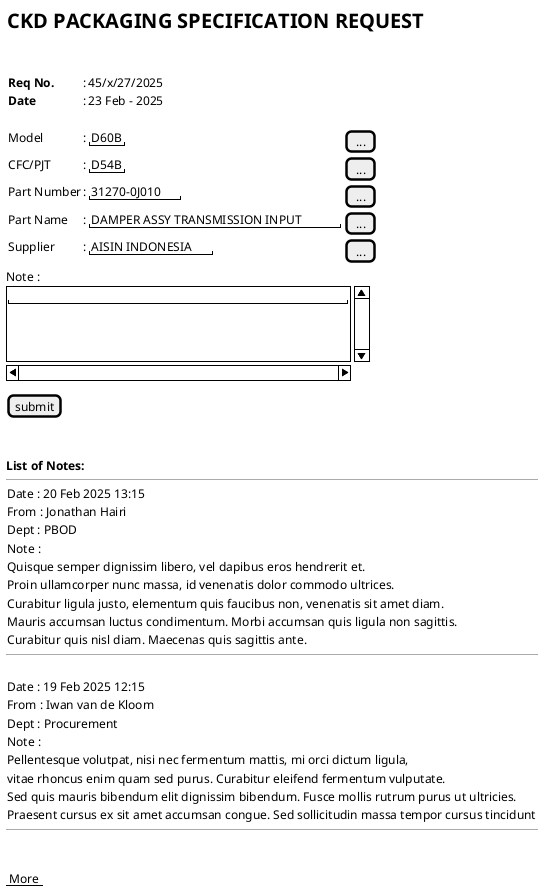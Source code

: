 @startuml
@startsalt
{
 {
   <b><size:20>CKD PACKAGING SPECIFICATION REQUEST
   .
   .
   {
     <b>Req No. |: |45/x/27/2025
     <b>Date |: | 23 Feb - 2025 
     .
     Model |: |"D60B" | [...]
           CFC/PJT |: |"D54B" | [...]
           Part Number |: |"31270-0J010" | [...]
           Part Name |: |"DAMPER ASSY TRANSMISSION INPUT " | [...]
           Supplier |: |"AISIN INDONESIA" | [...]
   }
 }
 Note : 
 {S
   "                                          "
   .
   .
   . 
 }
 [submit]
 .
 .
 <b>List of Notes:
--
{ 
   Date : 20 Feb 2025 13:15
   From : Jonathan Hairi
   Dept : PBOD
   Note :
  Quisque semper dignissim libero, vel dapibus eros hendrerit et.
  Proin ullamcorper nunc massa, id venenatis dolor commodo ultrices.
  Curabitur ligula justo, elementum quis faucibus non, venenatis sit amet diam.
  Mauris accumsan luctus condimentum. Morbi accumsan quis ligula non sagittis.
  Curabitur quis nisl diam. Maecenas quis sagittis ante.

}
--
.
{ 
   Date : 19 Feb 2025 12:15
   From : Iwan van de Kloom
   Dept : Procurement
   Note :
  Pellentesque volutpat, nisi nec fermentum mattis, mi orci dictum ligula,
  vitae rhoncus enim quam sed purus. Curabitur eleifend fermentum vulputate.
  Sed quis mauris bibendum elit dignissim bibendum. Fusce mollis rutrum purus ut ultricies.
  Praesent cursus ex sit amet accumsan congue. Sed sollicitudin massa tempor cursus tincidunt
}
--
.
.
__ More __
}
@endsalt
@enduml


